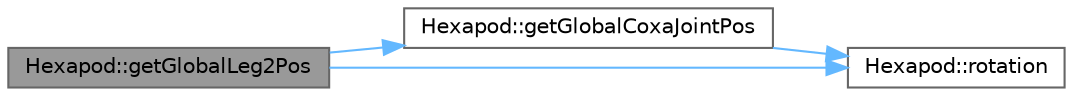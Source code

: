 digraph "Hexapod::getGlobalLeg2Pos"
{
 // LATEX_PDF_SIZE
  bgcolor="transparent";
  edge [fontname=Helvetica,fontsize=10,labelfontname=Helvetica,labelfontsize=10];
  node [fontname=Helvetica,fontsize=10,shape=box,height=0.2,width=0.4];
  rankdir="LR";
  Node1 [id="Node000001",label="Hexapod::getGlobalLeg2Pos",height=0.2,width=0.4,color="gray40", fillcolor="grey60", style="filled", fontcolor="black",tooltip=" "];
  Node1 -> Node2 [id="edge1_Node000001_Node000002",color="steelblue1",style="solid",tooltip=" "];
  Node2 [id="Node000002",label="Hexapod::getGlobalCoxaJointPos",height=0.2,width=0.4,color="grey40", fillcolor="white", style="filled",URL="$class_hexapod.html#a58aa696cdc6ec754d38ce68e06ad3ae7",tooltip=" "];
  Node2 -> Node3 [id="edge2_Node000002_Node000003",color="steelblue1",style="solid",tooltip=" "];
  Node3 [id="Node000003",label="Hexapod::rotation",height=0.2,width=0.4,color="grey40", fillcolor="white", style="filled",URL="$class_hexapod.html#a7153615231f0fd115de15a78dd7e5230",tooltip=" "];
  Node1 -> Node3 [id="edge3_Node000001_Node000003",color="steelblue1",style="solid",tooltip=" "];
}
